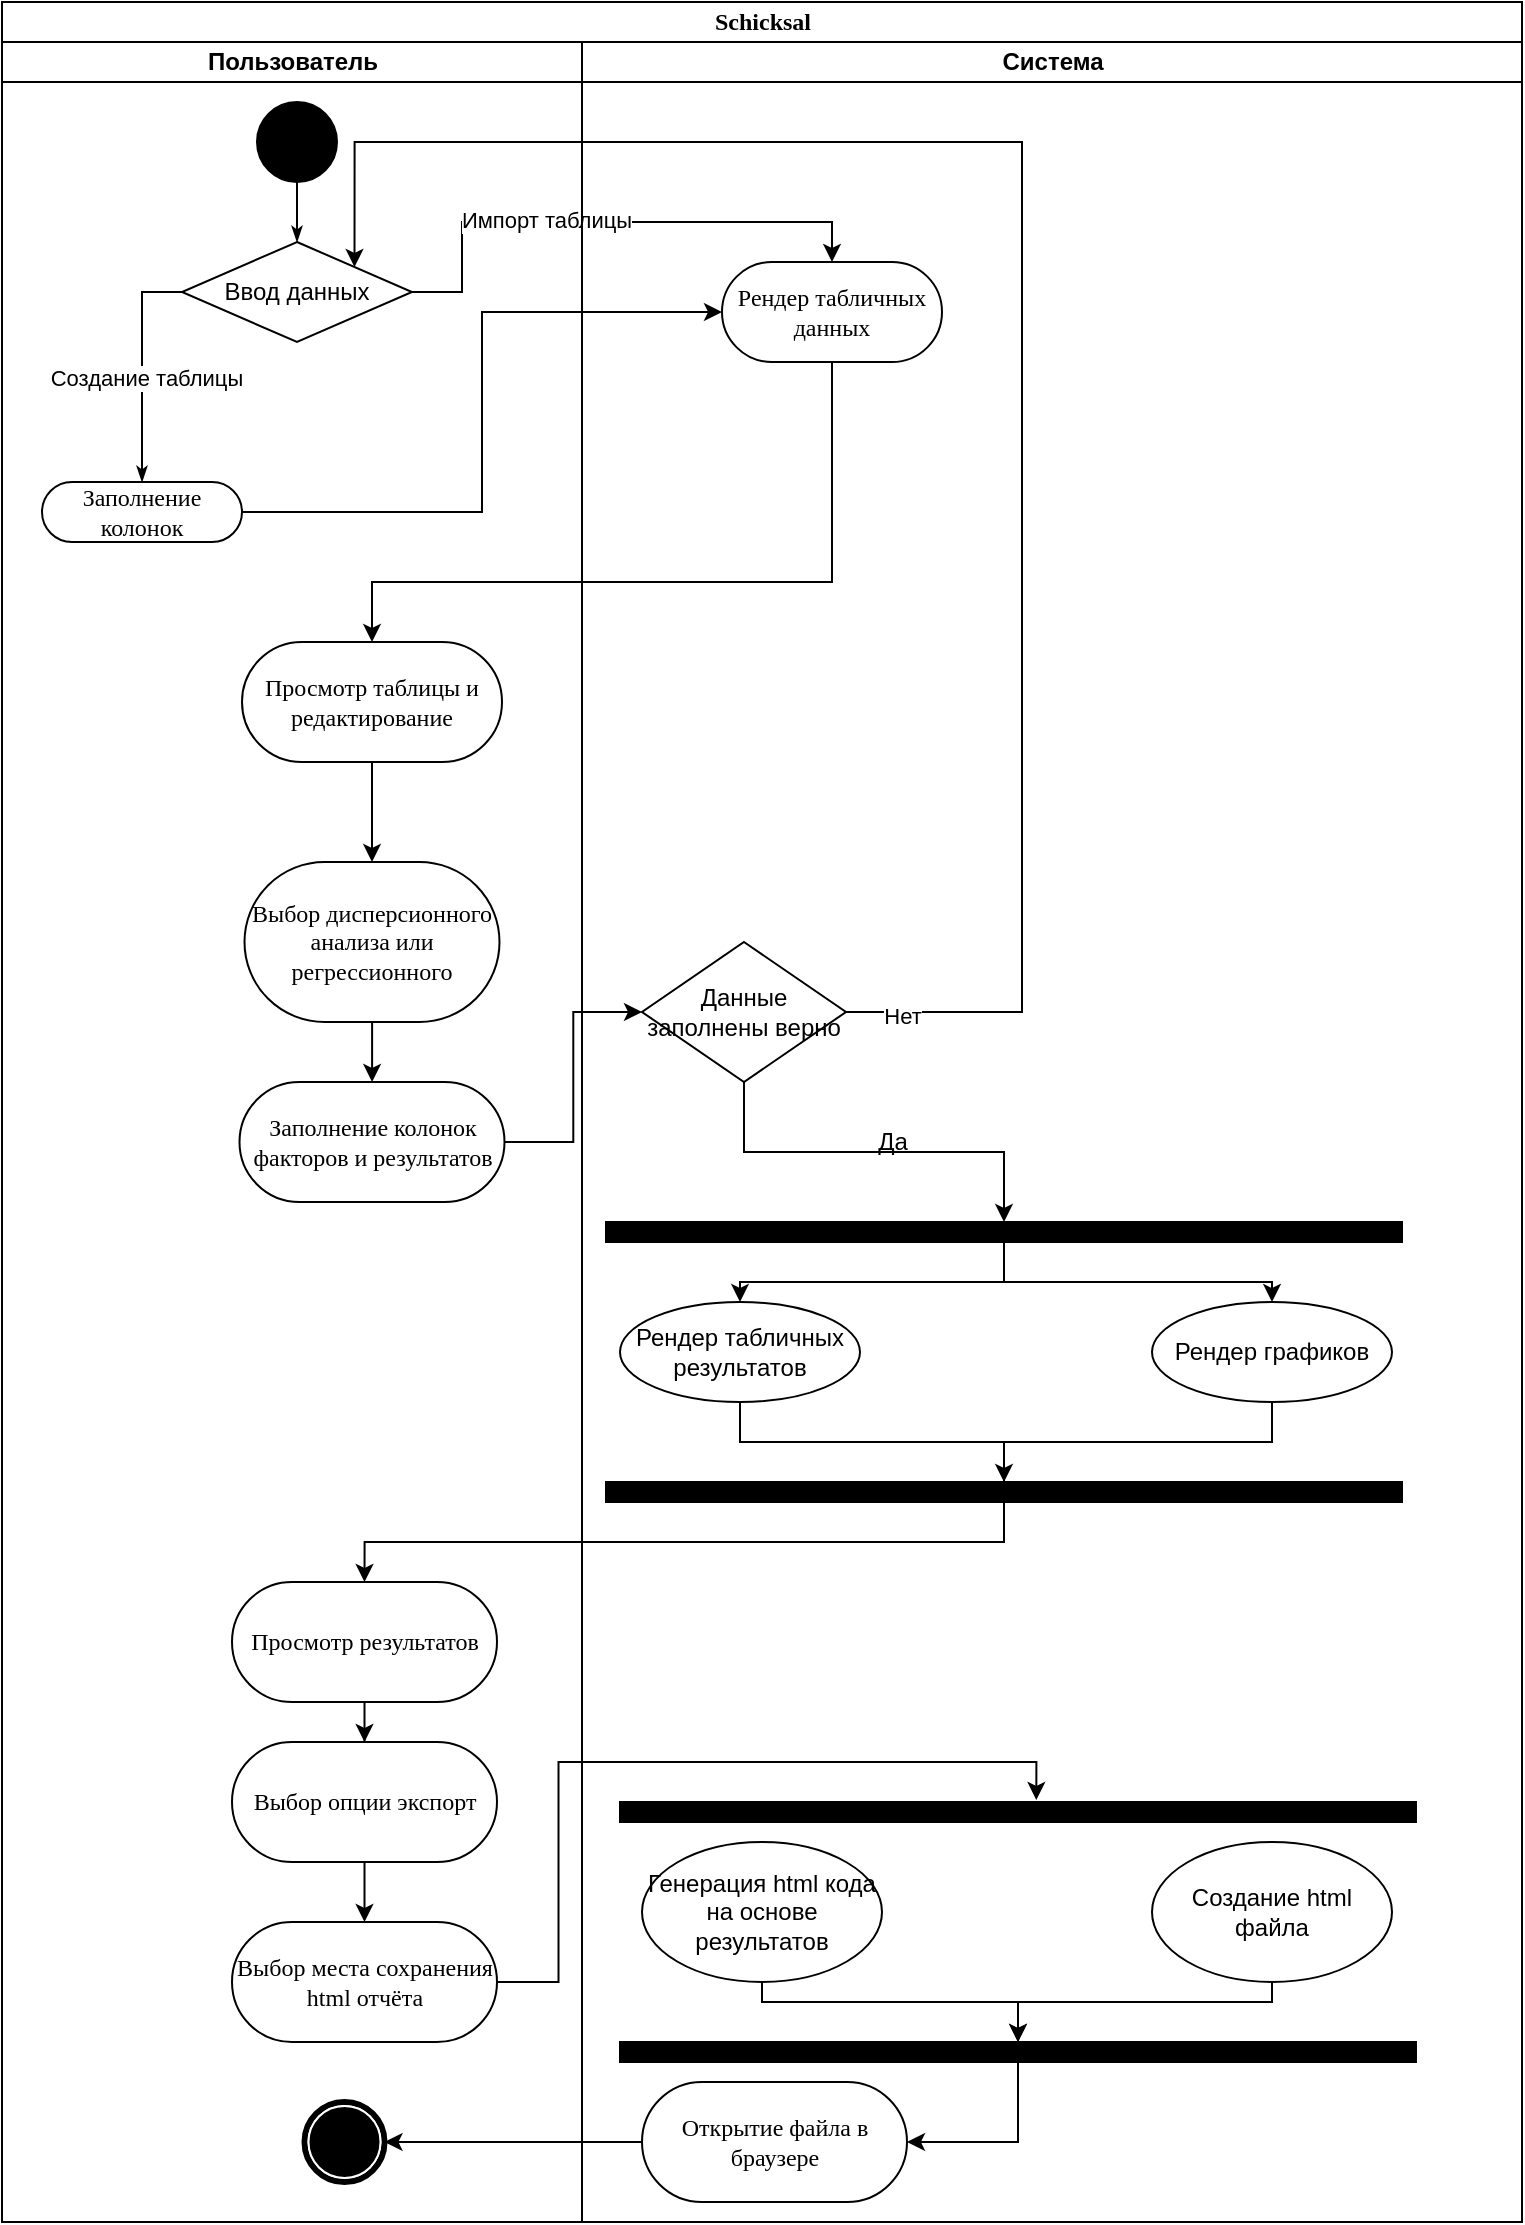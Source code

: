 <mxfile version="21.1.5" type="device">
  <diagram name="Страница 1" id="IK5XrIEwIjY23qLcvdmW">
    <mxGraphModel dx="1434" dy="782" grid="1" gridSize="10" guides="1" tooltips="1" connect="1" arrows="1" fold="1" page="1" pageScale="1" pageWidth="827" pageHeight="1169" math="0" shadow="0">
      <root>
        <mxCell id="0" />
        <mxCell id="1" parent="0" />
        <mxCell id="yMIgs4-DkIaWkRvwwl_T-1" value="Schicksal" style="swimlane;html=1;childLayout=stackLayout;startSize=20;rounded=0;shadow=0;comic=0;labelBackgroundColor=none;strokeWidth=1;fontFamily=Verdana;fontSize=12;align=center;" vertex="1" parent="1">
          <mxGeometry x="45" y="40" width="760" height="1110" as="geometry" />
        </mxCell>
        <mxCell id="yMIgs4-DkIaWkRvwwl_T-17" style="edgeStyle=orthogonalEdgeStyle;rounded=0;orthogonalLoop=1;jettySize=auto;html=1;entryX=0.5;entryY=0;entryDx=0;entryDy=0;" edge="1" parent="yMIgs4-DkIaWkRvwwl_T-1" source="yMIgs4-DkIaWkRvwwl_T-6" target="yMIgs4-DkIaWkRvwwl_T-25">
          <mxGeometry relative="1" as="geometry">
            <mxPoint x="230" y="280" as="targetPoint" />
            <Array as="points">
              <mxPoint x="230" y="145" />
              <mxPoint x="230" y="110" />
              <mxPoint x="415" y="110" />
            </Array>
          </mxGeometry>
        </mxCell>
        <mxCell id="yMIgs4-DkIaWkRvwwl_T-18" value="Импорт таблицы" style="edgeLabel;html=1;align=center;verticalAlign=middle;resizable=0;points=[];" vertex="1" connectable="0" parent="yMIgs4-DkIaWkRvwwl_T-17">
          <mxGeometry x="-0.236" y="1" relative="1" as="geometry">
            <mxPoint x="1" as="offset" />
          </mxGeometry>
        </mxCell>
        <mxCell id="yMIgs4-DkIaWkRvwwl_T-19" style="edgeStyle=orthogonalEdgeStyle;rounded=0;orthogonalLoop=1;jettySize=auto;html=1;entryX=0;entryY=0.5;entryDx=0;entryDy=0;" edge="1" parent="yMIgs4-DkIaWkRvwwl_T-1" source="yMIgs4-DkIaWkRvwwl_T-3" target="yMIgs4-DkIaWkRvwwl_T-25">
          <mxGeometry relative="1" as="geometry" />
        </mxCell>
        <mxCell id="yMIgs4-DkIaWkRvwwl_T-20" style="edgeStyle=orthogonalEdgeStyle;rounded=0;orthogonalLoop=1;jettySize=auto;html=1;" edge="1" parent="yMIgs4-DkIaWkRvwwl_T-1" source="yMIgs4-DkIaWkRvwwl_T-25" target="yMIgs4-DkIaWkRvwwl_T-10">
          <mxGeometry relative="1" as="geometry">
            <Array as="points">
              <mxPoint x="415" y="290" />
              <mxPoint x="185" y="290" />
            </Array>
          </mxGeometry>
        </mxCell>
        <mxCell id="yMIgs4-DkIaWkRvwwl_T-21" style="edgeStyle=orthogonalEdgeStyle;rounded=0;orthogonalLoop=1;jettySize=auto;html=1;" edge="1" parent="yMIgs4-DkIaWkRvwwl_T-1" source="yMIgs4-DkIaWkRvwwl_T-13" target="yMIgs4-DkIaWkRvwwl_T-27">
          <mxGeometry relative="1" as="geometry" />
        </mxCell>
        <mxCell id="yMIgs4-DkIaWkRvwwl_T-22" style="edgeStyle=orthogonalEdgeStyle;rounded=0;orthogonalLoop=1;jettySize=auto;html=1;entryX=1;entryY=0;entryDx=0;entryDy=0;" edge="1" parent="yMIgs4-DkIaWkRvwwl_T-1" source="yMIgs4-DkIaWkRvwwl_T-27" target="yMIgs4-DkIaWkRvwwl_T-6">
          <mxGeometry relative="1" as="geometry">
            <Array as="points">
              <mxPoint x="510" y="505" />
              <mxPoint x="510" y="70" />
              <mxPoint x="176" y="70" />
            </Array>
          </mxGeometry>
        </mxCell>
        <mxCell id="yMIgs4-DkIaWkRvwwl_T-23" value="Нет" style="edgeLabel;html=1;align=center;verticalAlign=middle;resizable=0;points=[];" vertex="1" connectable="0" parent="yMIgs4-DkIaWkRvwwl_T-22">
          <mxGeometry x="-0.939" y="-2" relative="1" as="geometry">
            <mxPoint as="offset" />
          </mxGeometry>
        </mxCell>
        <mxCell id="yMIgs4-DkIaWkRvwwl_T-2" value="Пользователь" style="swimlane;html=1;startSize=20;" vertex="1" parent="yMIgs4-DkIaWkRvwwl_T-1">
          <mxGeometry y="20" width="290" height="1090" as="geometry" />
        </mxCell>
        <mxCell id="yMIgs4-DkIaWkRvwwl_T-3" value="Заполнение колонок" style="rounded=1;whiteSpace=wrap;html=1;shadow=0;comic=0;labelBackgroundColor=none;strokeWidth=1;fontFamily=Verdana;fontSize=12;align=center;arcSize=50;" vertex="1" parent="yMIgs4-DkIaWkRvwwl_T-2">
          <mxGeometry x="20" y="220" width="100" height="30" as="geometry" />
        </mxCell>
        <mxCell id="yMIgs4-DkIaWkRvwwl_T-4" value="" style="ellipse;whiteSpace=wrap;html=1;rounded=0;shadow=0;comic=0;labelBackgroundColor=none;strokeWidth=1;fillColor=#000000;fontFamily=Verdana;fontSize=12;align=center;" vertex="1" parent="yMIgs4-DkIaWkRvwwl_T-2">
          <mxGeometry x="127.5" y="30" width="40" height="40" as="geometry" />
        </mxCell>
        <mxCell id="yMIgs4-DkIaWkRvwwl_T-5" style="edgeStyle=orthogonalEdgeStyle;rounded=0;html=1;labelBackgroundColor=none;startArrow=none;startFill=0;startSize=5;endArrow=classicThin;endFill=1;endSize=5;jettySize=auto;orthogonalLoop=1;strokeWidth=1;fontFamily=Verdana;fontSize=12;entryX=0.5;entryY=0;entryDx=0;entryDy=0;" edge="1" parent="yMIgs4-DkIaWkRvwwl_T-2" source="yMIgs4-DkIaWkRvwwl_T-4" target="yMIgs4-DkIaWkRvwwl_T-6">
          <mxGeometry relative="1" as="geometry">
            <mxPoint x="150" y="130" as="targetPoint" />
          </mxGeometry>
        </mxCell>
        <mxCell id="yMIgs4-DkIaWkRvwwl_T-6" value="Ввод данных" style="rhombus;whiteSpace=wrap;html=1;" vertex="1" parent="yMIgs4-DkIaWkRvwwl_T-2">
          <mxGeometry x="90" y="100" width="115" height="50" as="geometry" />
        </mxCell>
        <mxCell id="yMIgs4-DkIaWkRvwwl_T-7" style="edgeStyle=orthogonalEdgeStyle;rounded=0;html=1;exitX=0;exitY=0.5;entryX=0.5;entryY=0;labelBackgroundColor=none;startArrow=none;startFill=0;startSize=5;endArrow=classicThin;endFill=1;endSize=5;jettySize=auto;orthogonalLoop=1;strokeWidth=1;fontFamily=Verdana;fontSize=12;exitDx=0;exitDy=0;" edge="1" parent="yMIgs4-DkIaWkRvwwl_T-2" source="yMIgs4-DkIaWkRvwwl_T-6" target="yMIgs4-DkIaWkRvwwl_T-3">
          <mxGeometry relative="1" as="geometry">
            <Array as="points">
              <mxPoint x="70" y="125" />
            </Array>
            <mxPoint x="316.75" y="170" as="sourcePoint" />
          </mxGeometry>
        </mxCell>
        <mxCell id="yMIgs4-DkIaWkRvwwl_T-8" value="Создание таблицы" style="edgeLabel;html=1;align=center;verticalAlign=middle;resizable=0;points=[];" vertex="1" connectable="0" parent="yMIgs4-DkIaWkRvwwl_T-7">
          <mxGeometry x="0.091" y="2" relative="1" as="geometry">
            <mxPoint as="offset" />
          </mxGeometry>
        </mxCell>
        <mxCell id="yMIgs4-DkIaWkRvwwl_T-9" style="edgeStyle=orthogonalEdgeStyle;rounded=0;orthogonalLoop=1;jettySize=auto;html=1;entryX=0.5;entryY=0;entryDx=0;entryDy=0;" edge="1" parent="yMIgs4-DkIaWkRvwwl_T-2" source="yMIgs4-DkIaWkRvwwl_T-10" target="yMIgs4-DkIaWkRvwwl_T-12">
          <mxGeometry relative="1" as="geometry" />
        </mxCell>
        <mxCell id="yMIgs4-DkIaWkRvwwl_T-10" value="Просмотр таблицы и редактирование" style="rounded=1;whiteSpace=wrap;html=1;shadow=0;comic=0;labelBackgroundColor=none;strokeWidth=1;fontFamily=Verdana;fontSize=12;align=center;arcSize=50;" vertex="1" parent="yMIgs4-DkIaWkRvwwl_T-2">
          <mxGeometry x="120" y="300" width="130" height="60" as="geometry" />
        </mxCell>
        <mxCell id="yMIgs4-DkIaWkRvwwl_T-11" style="edgeStyle=orthogonalEdgeStyle;rounded=0;orthogonalLoop=1;jettySize=auto;html=1;" edge="1" parent="yMIgs4-DkIaWkRvwwl_T-2" source="yMIgs4-DkIaWkRvwwl_T-12" target="yMIgs4-DkIaWkRvwwl_T-13">
          <mxGeometry relative="1" as="geometry" />
        </mxCell>
        <mxCell id="yMIgs4-DkIaWkRvwwl_T-12" value="Выбор дисперсионного анализа или регрессионного" style="rounded=1;whiteSpace=wrap;html=1;shadow=0;comic=0;labelBackgroundColor=none;strokeWidth=1;fontFamily=Verdana;fontSize=12;align=center;arcSize=50;" vertex="1" parent="yMIgs4-DkIaWkRvwwl_T-2">
          <mxGeometry x="121.25" y="410" width="127.5" height="80" as="geometry" />
        </mxCell>
        <mxCell id="yMIgs4-DkIaWkRvwwl_T-13" value="Заполнение колонок факторов и результатов" style="rounded=1;whiteSpace=wrap;html=1;shadow=0;comic=0;labelBackgroundColor=none;strokeWidth=1;fontFamily=Verdana;fontSize=12;align=center;arcSize=50;" vertex="1" parent="yMIgs4-DkIaWkRvwwl_T-2">
          <mxGeometry x="118.75" y="520" width="132.5" height="60" as="geometry" />
        </mxCell>
        <mxCell id="yMIgs4-DkIaWkRvwwl_T-15" value="Просмотр результатов" style="rounded=1;whiteSpace=wrap;html=1;shadow=0;comic=0;labelBackgroundColor=none;strokeWidth=1;fontFamily=Verdana;fontSize=12;align=center;arcSize=50;" vertex="1" parent="yMIgs4-DkIaWkRvwwl_T-2">
          <mxGeometry x="115" y="770" width="132.5" height="60" as="geometry" />
        </mxCell>
        <mxCell id="yMIgs4-DkIaWkRvwwl_T-16" value="" style="shape=mxgraph.bpmn.shape;html=1;verticalLabelPosition=bottom;labelBackgroundColor=#ffffff;verticalAlign=top;perimeter=ellipsePerimeter;outline=end;symbol=terminate;rounded=0;shadow=0;comic=0;strokeWidth=1;fontFamily=Verdana;fontSize=12;align=center;" vertex="1" parent="yMIgs4-DkIaWkRvwwl_T-2">
          <mxGeometry x="151.25" y="1030" width="40" height="40" as="geometry" />
        </mxCell>
        <mxCell id="yMIgs4-DkIaWkRvwwl_T-41" value="Выбор места сохранения html отчёта" style="rounded=1;whiteSpace=wrap;html=1;shadow=0;comic=0;labelBackgroundColor=none;strokeWidth=1;fontFamily=Verdana;fontSize=12;align=center;arcSize=50;" vertex="1" parent="yMIgs4-DkIaWkRvwwl_T-2">
          <mxGeometry x="115" y="940" width="132.5" height="60" as="geometry" />
        </mxCell>
        <mxCell id="yMIgs4-DkIaWkRvwwl_T-40" value="Выбор опции экспорт" style="rounded=1;whiteSpace=wrap;html=1;shadow=0;comic=0;labelBackgroundColor=none;strokeWidth=1;fontFamily=Verdana;fontSize=12;align=center;arcSize=50;" vertex="1" parent="yMIgs4-DkIaWkRvwwl_T-2">
          <mxGeometry x="115" y="850" width="132.5" height="60" as="geometry" />
        </mxCell>
        <mxCell id="yMIgs4-DkIaWkRvwwl_T-42" style="edgeStyle=orthogonalEdgeStyle;rounded=0;orthogonalLoop=1;jettySize=auto;html=1;" edge="1" parent="yMIgs4-DkIaWkRvwwl_T-2" source="yMIgs4-DkIaWkRvwwl_T-15" target="yMIgs4-DkIaWkRvwwl_T-40">
          <mxGeometry relative="1" as="geometry" />
        </mxCell>
        <mxCell id="yMIgs4-DkIaWkRvwwl_T-43" style="edgeStyle=orthogonalEdgeStyle;rounded=0;orthogonalLoop=1;jettySize=auto;html=1;entryX=0.5;entryY=0;entryDx=0;entryDy=0;" edge="1" parent="yMIgs4-DkIaWkRvwwl_T-2" source="yMIgs4-DkIaWkRvwwl_T-40" target="yMIgs4-DkIaWkRvwwl_T-41">
          <mxGeometry relative="1" as="geometry" />
        </mxCell>
        <mxCell id="yMIgs4-DkIaWkRvwwl_T-38" style="edgeStyle=orthogonalEdgeStyle;rounded=0;orthogonalLoop=1;jettySize=auto;html=1;entryX=0.5;entryY=0;entryDx=0;entryDy=0;" edge="1" parent="yMIgs4-DkIaWkRvwwl_T-1" source="yMIgs4-DkIaWkRvwwl_T-34" target="yMIgs4-DkIaWkRvwwl_T-15">
          <mxGeometry relative="1" as="geometry">
            <mxPoint x="501" y="770" as="targetPoint" />
            <Array as="points">
              <mxPoint x="369" y="720" />
              <mxPoint x="501" y="720" />
              <mxPoint x="501" y="770" />
              <mxPoint x="181" y="770" />
            </Array>
          </mxGeometry>
        </mxCell>
        <mxCell id="yMIgs4-DkIaWkRvwwl_T-24" value="Система" style="swimlane;html=1;startSize=20;" vertex="1" parent="yMIgs4-DkIaWkRvwwl_T-1">
          <mxGeometry x="290" y="20" width="470" height="1090" as="geometry" />
        </mxCell>
        <mxCell id="yMIgs4-DkIaWkRvwwl_T-25" value="Рендер табличных данных" style="rounded=1;whiteSpace=wrap;html=1;shadow=0;comic=0;labelBackgroundColor=none;strokeWidth=1;fontFamily=Verdana;fontSize=12;align=center;arcSize=50;" vertex="1" parent="yMIgs4-DkIaWkRvwwl_T-24">
          <mxGeometry x="70" y="110" width="110" height="50" as="geometry" />
        </mxCell>
        <mxCell id="yMIgs4-DkIaWkRvwwl_T-26" style="edgeStyle=orthogonalEdgeStyle;rounded=0;orthogonalLoop=1;jettySize=auto;html=1;entryX=0.5;entryY=0;entryDx=0;entryDy=0;" edge="1" parent="yMIgs4-DkIaWkRvwwl_T-24" source="yMIgs4-DkIaWkRvwwl_T-27" target="yMIgs4-DkIaWkRvwwl_T-33">
          <mxGeometry relative="1" as="geometry" />
        </mxCell>
        <mxCell id="yMIgs4-DkIaWkRvwwl_T-27" value="Данные заполнены верно" style="rhombus;whiteSpace=wrap;html=1;" vertex="1" parent="yMIgs4-DkIaWkRvwwl_T-24">
          <mxGeometry x="30" y="450" width="102" height="70" as="geometry" />
        </mxCell>
        <mxCell id="yMIgs4-DkIaWkRvwwl_T-31" style="edgeStyle=orthogonalEdgeStyle;rounded=0;orthogonalLoop=1;jettySize=auto;html=1;" edge="1" parent="yMIgs4-DkIaWkRvwwl_T-24" source="yMIgs4-DkIaWkRvwwl_T-33" target="yMIgs4-DkIaWkRvwwl_T-34">
          <mxGeometry relative="1" as="geometry" />
        </mxCell>
        <mxCell id="yMIgs4-DkIaWkRvwwl_T-32" style="edgeStyle=orthogonalEdgeStyle;rounded=0;orthogonalLoop=1;jettySize=auto;html=1;" edge="1" parent="yMIgs4-DkIaWkRvwwl_T-24" source="yMIgs4-DkIaWkRvwwl_T-33" target="yMIgs4-DkIaWkRvwwl_T-36">
          <mxGeometry relative="1" as="geometry" />
        </mxCell>
        <mxCell id="yMIgs4-DkIaWkRvwwl_T-33" value="" style="whiteSpace=wrap;html=1;rounded=0;shadow=0;comic=0;labelBackgroundColor=none;strokeWidth=1;fillColor=#000000;fontFamily=Verdana;fontSize=12;align=center;rotation=0;" vertex="1" parent="yMIgs4-DkIaWkRvwwl_T-24">
          <mxGeometry x="12" y="590" width="398" height="10" as="geometry" />
        </mxCell>
        <mxCell id="yMIgs4-DkIaWkRvwwl_T-34" value="Рендер табличных результатов" style="ellipse;whiteSpace=wrap;html=1;" vertex="1" parent="yMIgs4-DkIaWkRvwwl_T-24">
          <mxGeometry x="19" y="630" width="120" height="50" as="geometry" />
        </mxCell>
        <mxCell id="yMIgs4-DkIaWkRvwwl_T-35" style="edgeStyle=orthogonalEdgeStyle;rounded=0;orthogonalLoop=1;jettySize=auto;html=1;entryX=0.5;entryY=0;entryDx=0;entryDy=0;" edge="1" parent="yMIgs4-DkIaWkRvwwl_T-24" source="yMIgs4-DkIaWkRvwwl_T-36" target="yMIgs4-DkIaWkRvwwl_T-37">
          <mxGeometry relative="1" as="geometry" />
        </mxCell>
        <mxCell id="yMIgs4-DkIaWkRvwwl_T-36" value="Рендер графиков" style="ellipse;whiteSpace=wrap;html=1;" vertex="1" parent="yMIgs4-DkIaWkRvwwl_T-24">
          <mxGeometry x="285" y="630" width="120" height="50" as="geometry" />
        </mxCell>
        <mxCell id="yMIgs4-DkIaWkRvwwl_T-37" value="" style="whiteSpace=wrap;html=1;rounded=0;shadow=0;comic=0;labelBackgroundColor=none;strokeWidth=1;fillColor=#000000;fontFamily=Verdana;fontSize=12;align=center;rotation=0;" vertex="1" parent="yMIgs4-DkIaWkRvwwl_T-24">
          <mxGeometry x="12" y="720" width="398" height="10" as="geometry" />
        </mxCell>
        <mxCell id="yMIgs4-DkIaWkRvwwl_T-55" value="" style="whiteSpace=wrap;html=1;rounded=0;shadow=0;comic=0;labelBackgroundColor=none;strokeWidth=1;fillColor=#000000;fontFamily=Verdana;fontSize=12;align=center;rotation=0;" vertex="1" parent="yMIgs4-DkIaWkRvwwl_T-24">
          <mxGeometry x="19" y="880" width="398" height="10" as="geometry" />
        </mxCell>
        <mxCell id="yMIgs4-DkIaWkRvwwl_T-63" style="edgeStyle=orthogonalEdgeStyle;rounded=0;orthogonalLoop=1;jettySize=auto;html=1;entryX=1;entryY=0.5;entryDx=0;entryDy=0;" edge="1" parent="yMIgs4-DkIaWkRvwwl_T-24" source="yMIgs4-DkIaWkRvwwl_T-56" target="yMIgs4-DkIaWkRvwwl_T-62">
          <mxGeometry relative="1" as="geometry" />
        </mxCell>
        <mxCell id="yMIgs4-DkIaWkRvwwl_T-56" value="" style="whiteSpace=wrap;html=1;rounded=0;shadow=0;comic=0;labelBackgroundColor=none;strokeWidth=1;fillColor=#000000;fontFamily=Verdana;fontSize=12;align=center;rotation=0;" vertex="1" parent="yMIgs4-DkIaWkRvwwl_T-24">
          <mxGeometry x="19" y="1000" width="398" height="10" as="geometry" />
        </mxCell>
        <mxCell id="yMIgs4-DkIaWkRvwwl_T-60" style="edgeStyle=orthogonalEdgeStyle;rounded=0;orthogonalLoop=1;jettySize=auto;html=1;entryX=0.5;entryY=0;entryDx=0;entryDy=0;" edge="1" parent="yMIgs4-DkIaWkRvwwl_T-24" source="yMIgs4-DkIaWkRvwwl_T-58" target="yMIgs4-DkIaWkRvwwl_T-56">
          <mxGeometry relative="1" as="geometry">
            <Array as="points">
              <mxPoint x="90" y="980" />
              <mxPoint x="218" y="980" />
            </Array>
          </mxGeometry>
        </mxCell>
        <mxCell id="yMIgs4-DkIaWkRvwwl_T-58" value="Генерация html кода на основе результатов" style="ellipse;whiteSpace=wrap;html=1;" vertex="1" parent="yMIgs4-DkIaWkRvwwl_T-24">
          <mxGeometry x="30" y="900" width="120" height="70" as="geometry" />
        </mxCell>
        <mxCell id="yMIgs4-DkIaWkRvwwl_T-61" style="edgeStyle=orthogonalEdgeStyle;rounded=0;orthogonalLoop=1;jettySize=auto;html=1;entryX=0.5;entryY=0;entryDx=0;entryDy=0;" edge="1" parent="yMIgs4-DkIaWkRvwwl_T-24" source="yMIgs4-DkIaWkRvwwl_T-59" target="yMIgs4-DkIaWkRvwwl_T-56">
          <mxGeometry relative="1" as="geometry">
            <Array as="points">
              <mxPoint x="345" y="980" />
              <mxPoint x="218" y="980" />
            </Array>
          </mxGeometry>
        </mxCell>
        <mxCell id="yMIgs4-DkIaWkRvwwl_T-59" value="Создание html файла" style="ellipse;whiteSpace=wrap;html=1;" vertex="1" parent="yMIgs4-DkIaWkRvwwl_T-24">
          <mxGeometry x="285" y="900" width="120" height="70" as="geometry" />
        </mxCell>
        <mxCell id="yMIgs4-DkIaWkRvwwl_T-62" value="Открытие файла в браузере" style="rounded=1;whiteSpace=wrap;html=1;shadow=0;comic=0;labelBackgroundColor=none;strokeWidth=1;fontFamily=Verdana;fontSize=12;align=center;arcSize=50;" vertex="1" parent="yMIgs4-DkIaWkRvwwl_T-24">
          <mxGeometry x="30" y="1020" width="132.5" height="60" as="geometry" />
        </mxCell>
        <mxCell id="yMIgs4-DkIaWkRvwwl_T-57" style="edgeStyle=orthogonalEdgeStyle;rounded=0;orthogonalLoop=1;jettySize=auto;html=1;entryX=0.523;entryY=-0.1;entryDx=0;entryDy=0;entryPerimeter=0;" edge="1" parent="yMIgs4-DkIaWkRvwwl_T-1" source="yMIgs4-DkIaWkRvwwl_T-41" target="yMIgs4-DkIaWkRvwwl_T-55">
          <mxGeometry relative="1" as="geometry" />
        </mxCell>
        <mxCell id="yMIgs4-DkIaWkRvwwl_T-64" style="edgeStyle=orthogonalEdgeStyle;rounded=0;orthogonalLoop=1;jettySize=auto;html=1;entryX=1;entryY=0.5;entryDx=0;entryDy=0;" edge="1" parent="yMIgs4-DkIaWkRvwwl_T-1" source="yMIgs4-DkIaWkRvwwl_T-62" target="yMIgs4-DkIaWkRvwwl_T-16">
          <mxGeometry relative="1" as="geometry" />
        </mxCell>
        <mxCell id="yMIgs4-DkIaWkRvwwl_T-39" value="Да" style="text;html=1;align=center;verticalAlign=middle;resizable=0;points=[];autosize=1;strokeColor=none;fillColor=none;" vertex="1" parent="1">
          <mxGeometry x="470" y="595" width="40" height="30" as="geometry" />
        </mxCell>
      </root>
    </mxGraphModel>
  </diagram>
</mxfile>
